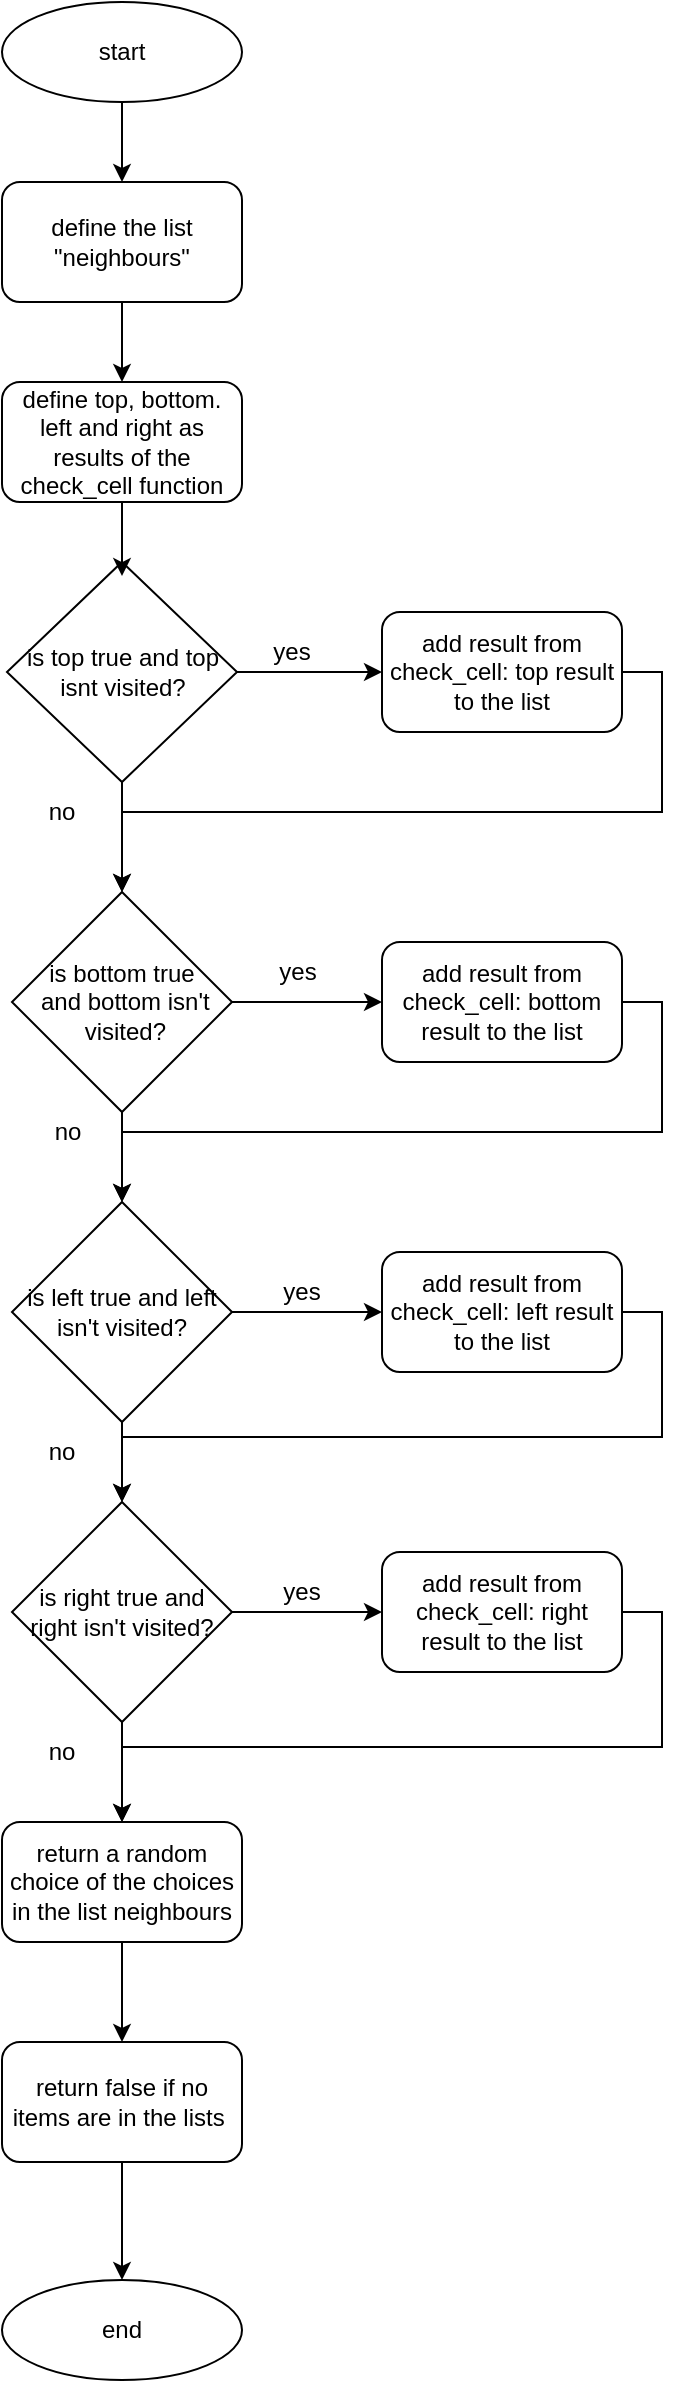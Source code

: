 <mxfile version="24.8.0">
  <diagram id="C5RBs43oDa-KdzZeNtuy" name="Page-1">
    <mxGraphModel dx="712" dy="745" grid="1" gridSize="10" guides="1" tooltips="1" connect="1" arrows="1" fold="1" page="1" pageScale="1" pageWidth="827" pageHeight="1169" math="0" shadow="0">
      <root>
        <mxCell id="WIyWlLk6GJQsqaUBKTNV-0" />
        <mxCell id="WIyWlLk6GJQsqaUBKTNV-1" parent="WIyWlLk6GJQsqaUBKTNV-0" />
        <mxCell id="EAfGuXRZqebjT4lLK5da-5" style="edgeStyle=orthogonalEdgeStyle;rounded=0;orthogonalLoop=1;jettySize=auto;html=1;exitX=0.5;exitY=1;exitDx=0;exitDy=0;" edge="1" parent="WIyWlLk6GJQsqaUBKTNV-1" source="EAfGuXRZqebjT4lLK5da-0" target="EAfGuXRZqebjT4lLK5da-1">
          <mxGeometry relative="1" as="geometry" />
        </mxCell>
        <mxCell id="EAfGuXRZqebjT4lLK5da-0" value="start" style="ellipse;whiteSpace=wrap;html=1;" vertex="1" parent="WIyWlLk6GJQsqaUBKTNV-1">
          <mxGeometry x="330" y="30" width="120" height="50" as="geometry" />
        </mxCell>
        <mxCell id="EAfGuXRZqebjT4lLK5da-6" style="edgeStyle=orthogonalEdgeStyle;rounded=0;orthogonalLoop=1;jettySize=auto;html=1;exitX=0.5;exitY=1;exitDx=0;exitDy=0;" edge="1" parent="WIyWlLk6GJQsqaUBKTNV-1" source="EAfGuXRZqebjT4lLK5da-1" target="EAfGuXRZqebjT4lLK5da-2">
          <mxGeometry relative="1" as="geometry" />
        </mxCell>
        <mxCell id="EAfGuXRZqebjT4lLK5da-1" value="define the list &quot;neighbours&quot;" style="rounded=1;whiteSpace=wrap;html=1;" vertex="1" parent="WIyWlLk6GJQsqaUBKTNV-1">
          <mxGeometry x="330" y="120" width="120" height="60" as="geometry" />
        </mxCell>
        <mxCell id="EAfGuXRZqebjT4lLK5da-2" value="define top, bottom. left and right as results of the check_cell function" style="rounded=1;whiteSpace=wrap;html=1;" vertex="1" parent="WIyWlLk6GJQsqaUBKTNV-1">
          <mxGeometry x="330" y="220" width="120" height="60" as="geometry" />
        </mxCell>
        <mxCell id="EAfGuXRZqebjT4lLK5da-16" style="edgeStyle=orthogonalEdgeStyle;rounded=0;orthogonalLoop=1;jettySize=auto;html=1;exitX=1;exitY=0.5;exitDx=0;exitDy=0;entryX=0;entryY=0.5;entryDx=0;entryDy=0;" edge="1" parent="WIyWlLk6GJQsqaUBKTNV-1" source="EAfGuXRZqebjT4lLK5da-3" target="EAfGuXRZqebjT4lLK5da-9">
          <mxGeometry relative="1" as="geometry" />
        </mxCell>
        <mxCell id="EAfGuXRZqebjT4lLK5da-18" style="edgeStyle=orthogonalEdgeStyle;rounded=0;orthogonalLoop=1;jettySize=auto;html=1;exitX=0.5;exitY=1;exitDx=0;exitDy=0;entryX=0.5;entryY=0;entryDx=0;entryDy=0;" edge="1" parent="WIyWlLk6GJQsqaUBKTNV-1" source="EAfGuXRZqebjT4lLK5da-3" target="EAfGuXRZqebjT4lLK5da-10">
          <mxGeometry relative="1" as="geometry" />
        </mxCell>
        <mxCell id="EAfGuXRZqebjT4lLK5da-3" value="is top true and top isnt visited?" style="rhombus;whiteSpace=wrap;html=1;" vertex="1" parent="WIyWlLk6GJQsqaUBKTNV-1">
          <mxGeometry x="332.5" y="310" width="115" height="110" as="geometry" />
        </mxCell>
        <mxCell id="EAfGuXRZqebjT4lLK5da-8" style="edgeStyle=orthogonalEdgeStyle;rounded=0;orthogonalLoop=1;jettySize=auto;html=1;exitX=0.5;exitY=1;exitDx=0;exitDy=0;entryX=0.5;entryY=0.064;entryDx=0;entryDy=0;entryPerimeter=0;" edge="1" parent="WIyWlLk6GJQsqaUBKTNV-1" source="EAfGuXRZqebjT4lLK5da-2" target="EAfGuXRZqebjT4lLK5da-3">
          <mxGeometry relative="1" as="geometry" />
        </mxCell>
        <mxCell id="EAfGuXRZqebjT4lLK5da-24" style="edgeStyle=orthogonalEdgeStyle;rounded=0;orthogonalLoop=1;jettySize=auto;html=1;exitX=1;exitY=0.5;exitDx=0;exitDy=0;entryX=0.5;entryY=0;entryDx=0;entryDy=0;" edge="1" parent="WIyWlLk6GJQsqaUBKTNV-1" source="EAfGuXRZqebjT4lLK5da-9" target="EAfGuXRZqebjT4lLK5da-10">
          <mxGeometry relative="1" as="geometry" />
        </mxCell>
        <mxCell id="EAfGuXRZqebjT4lLK5da-9" value="add result from check_cell: top result to the list" style="rounded=1;whiteSpace=wrap;html=1;" vertex="1" parent="WIyWlLk6GJQsqaUBKTNV-1">
          <mxGeometry x="520" y="335" width="120" height="60" as="geometry" />
        </mxCell>
        <mxCell id="EAfGuXRZqebjT4lLK5da-19" style="edgeStyle=orthogonalEdgeStyle;rounded=0;orthogonalLoop=1;jettySize=auto;html=1;" edge="1" parent="WIyWlLk6GJQsqaUBKTNV-1" source="EAfGuXRZqebjT4lLK5da-10" target="EAfGuXRZqebjT4lLK5da-12">
          <mxGeometry relative="1" as="geometry" />
        </mxCell>
        <mxCell id="EAfGuXRZqebjT4lLK5da-21" style="edgeStyle=orthogonalEdgeStyle;rounded=0;orthogonalLoop=1;jettySize=auto;html=1;exitX=1;exitY=0.5;exitDx=0;exitDy=0;entryX=0;entryY=0.5;entryDx=0;entryDy=0;" edge="1" parent="WIyWlLk6GJQsqaUBKTNV-1" source="EAfGuXRZqebjT4lLK5da-10" target="EAfGuXRZqebjT4lLK5da-11">
          <mxGeometry relative="1" as="geometry" />
        </mxCell>
        <mxCell id="EAfGuXRZqebjT4lLK5da-10" value="is bottom true&lt;div&gt;&amp;nbsp;and bottom isn&#39;t&lt;div&gt;&amp;nbsp;visited?&lt;/div&gt;&lt;/div&gt;" style="rhombus;whiteSpace=wrap;html=1;" vertex="1" parent="WIyWlLk6GJQsqaUBKTNV-1">
          <mxGeometry x="335" y="475" width="110" height="110" as="geometry" />
        </mxCell>
        <mxCell id="EAfGuXRZqebjT4lLK5da-27" style="edgeStyle=orthogonalEdgeStyle;rounded=0;orthogonalLoop=1;jettySize=auto;html=1;exitX=1;exitY=0.5;exitDx=0;exitDy=0;" edge="1" parent="WIyWlLk6GJQsqaUBKTNV-1" source="EAfGuXRZqebjT4lLK5da-11" target="EAfGuXRZqebjT4lLK5da-12">
          <mxGeometry relative="1" as="geometry" />
        </mxCell>
        <mxCell id="EAfGuXRZqebjT4lLK5da-11" value="add result from check_cell: bottom result to the list" style="rounded=1;whiteSpace=wrap;html=1;" vertex="1" parent="WIyWlLk6GJQsqaUBKTNV-1">
          <mxGeometry x="520" y="500" width="120" height="60" as="geometry" />
        </mxCell>
        <mxCell id="EAfGuXRZqebjT4lLK5da-20" style="edgeStyle=orthogonalEdgeStyle;rounded=0;orthogonalLoop=1;jettySize=auto;html=1;" edge="1" parent="WIyWlLk6GJQsqaUBKTNV-1" source="EAfGuXRZqebjT4lLK5da-12" target="EAfGuXRZqebjT4lLK5da-14">
          <mxGeometry relative="1" as="geometry" />
        </mxCell>
        <mxCell id="EAfGuXRZqebjT4lLK5da-22" style="edgeStyle=orthogonalEdgeStyle;rounded=0;orthogonalLoop=1;jettySize=auto;html=1;exitX=1;exitY=0.5;exitDx=0;exitDy=0;" edge="1" parent="WIyWlLk6GJQsqaUBKTNV-1" source="EAfGuXRZqebjT4lLK5da-12" target="EAfGuXRZqebjT4lLK5da-13">
          <mxGeometry relative="1" as="geometry" />
        </mxCell>
        <mxCell id="EAfGuXRZqebjT4lLK5da-12" value="is left true and left isn&#39;t visited?" style="rhombus;whiteSpace=wrap;html=1;" vertex="1" parent="WIyWlLk6GJQsqaUBKTNV-1">
          <mxGeometry x="335" y="630" width="110" height="110" as="geometry" />
        </mxCell>
        <mxCell id="EAfGuXRZqebjT4lLK5da-38" style="edgeStyle=orthogonalEdgeStyle;rounded=0;orthogonalLoop=1;jettySize=auto;html=1;exitX=1;exitY=0.5;exitDx=0;exitDy=0;" edge="1" parent="WIyWlLk6GJQsqaUBKTNV-1" source="EAfGuXRZqebjT4lLK5da-13" target="EAfGuXRZqebjT4lLK5da-14">
          <mxGeometry relative="1" as="geometry" />
        </mxCell>
        <mxCell id="EAfGuXRZqebjT4lLK5da-13" value="add result from check_cell: left result to the list" style="rounded=1;whiteSpace=wrap;html=1;" vertex="1" parent="WIyWlLk6GJQsqaUBKTNV-1">
          <mxGeometry x="520" y="655" width="120" height="60" as="geometry" />
        </mxCell>
        <mxCell id="EAfGuXRZqebjT4lLK5da-23" style="edgeStyle=orthogonalEdgeStyle;rounded=0;orthogonalLoop=1;jettySize=auto;html=1;exitX=1;exitY=0.5;exitDx=0;exitDy=0;" edge="1" parent="WIyWlLk6GJQsqaUBKTNV-1" source="EAfGuXRZqebjT4lLK5da-14" target="EAfGuXRZqebjT4lLK5da-15">
          <mxGeometry relative="1" as="geometry" />
        </mxCell>
        <mxCell id="EAfGuXRZqebjT4lLK5da-42" style="edgeStyle=orthogonalEdgeStyle;rounded=0;orthogonalLoop=1;jettySize=auto;html=1;" edge="1" parent="WIyWlLk6GJQsqaUBKTNV-1" source="EAfGuXRZqebjT4lLK5da-14" target="EAfGuXRZqebjT4lLK5da-39">
          <mxGeometry relative="1" as="geometry" />
        </mxCell>
        <mxCell id="EAfGuXRZqebjT4lLK5da-14" value="is right true and right isn&#39;t visited?" style="rhombus;whiteSpace=wrap;html=1;" vertex="1" parent="WIyWlLk6GJQsqaUBKTNV-1">
          <mxGeometry x="335" y="780" width="110" height="110" as="geometry" />
        </mxCell>
        <mxCell id="EAfGuXRZqebjT4lLK5da-47" style="edgeStyle=orthogonalEdgeStyle;rounded=0;orthogonalLoop=1;jettySize=auto;html=1;exitX=1;exitY=0.5;exitDx=0;exitDy=0;entryX=0.5;entryY=0;entryDx=0;entryDy=0;" edge="1" parent="WIyWlLk6GJQsqaUBKTNV-1" source="EAfGuXRZqebjT4lLK5da-15" target="EAfGuXRZqebjT4lLK5da-39">
          <mxGeometry relative="1" as="geometry" />
        </mxCell>
        <mxCell id="EAfGuXRZqebjT4lLK5da-15" value="add result from check_cell: right result to the list" style="rounded=1;whiteSpace=wrap;html=1;" vertex="1" parent="WIyWlLk6GJQsqaUBKTNV-1">
          <mxGeometry x="520" y="805" width="120" height="60" as="geometry" />
        </mxCell>
        <mxCell id="EAfGuXRZqebjT4lLK5da-30" value="yes" style="text;html=1;align=center;verticalAlign=middle;whiteSpace=wrap;rounded=0;" vertex="1" parent="WIyWlLk6GJQsqaUBKTNV-1">
          <mxGeometry x="445" y="340" width="60" height="30" as="geometry" />
        </mxCell>
        <mxCell id="EAfGuXRZqebjT4lLK5da-31" value="yes" style="text;html=1;align=center;verticalAlign=middle;whiteSpace=wrap;rounded=0;" vertex="1" parent="WIyWlLk6GJQsqaUBKTNV-1">
          <mxGeometry x="447.5" y="500" width="60" height="30" as="geometry" />
        </mxCell>
        <mxCell id="EAfGuXRZqebjT4lLK5da-32" value="yes" style="text;html=1;align=center;verticalAlign=middle;whiteSpace=wrap;rounded=0;" vertex="1" parent="WIyWlLk6GJQsqaUBKTNV-1">
          <mxGeometry x="450" y="660" width="60" height="30" as="geometry" />
        </mxCell>
        <mxCell id="EAfGuXRZqebjT4lLK5da-33" value="yes" style="text;html=1;align=center;verticalAlign=middle;whiteSpace=wrap;rounded=0;" vertex="1" parent="WIyWlLk6GJQsqaUBKTNV-1">
          <mxGeometry x="450" y="810" width="60" height="30" as="geometry" />
        </mxCell>
        <mxCell id="EAfGuXRZqebjT4lLK5da-34" value="no" style="text;html=1;align=center;verticalAlign=middle;whiteSpace=wrap;rounded=0;" vertex="1" parent="WIyWlLk6GJQsqaUBKTNV-1">
          <mxGeometry x="330" y="420" width="60" height="30" as="geometry" />
        </mxCell>
        <mxCell id="EAfGuXRZqebjT4lLK5da-35" value="no" style="text;html=1;align=center;verticalAlign=middle;whiteSpace=wrap;rounded=0;" vertex="1" parent="WIyWlLk6GJQsqaUBKTNV-1">
          <mxGeometry x="332.5" y="580" width="60" height="30" as="geometry" />
        </mxCell>
        <mxCell id="EAfGuXRZqebjT4lLK5da-36" value="no" style="text;html=1;align=center;verticalAlign=middle;whiteSpace=wrap;rounded=0;" vertex="1" parent="WIyWlLk6GJQsqaUBKTNV-1">
          <mxGeometry x="330" y="740" width="60" height="30" as="geometry" />
        </mxCell>
        <mxCell id="EAfGuXRZqebjT4lLK5da-43" style="edgeStyle=orthogonalEdgeStyle;rounded=0;orthogonalLoop=1;jettySize=auto;html=1;" edge="1" parent="WIyWlLk6GJQsqaUBKTNV-1" source="EAfGuXRZqebjT4lLK5da-39" target="EAfGuXRZqebjT4lLK5da-40">
          <mxGeometry relative="1" as="geometry" />
        </mxCell>
        <mxCell id="EAfGuXRZqebjT4lLK5da-39" value="return a random choice of the choices in the list neighbours" style="rounded=1;whiteSpace=wrap;html=1;" vertex="1" parent="WIyWlLk6GJQsqaUBKTNV-1">
          <mxGeometry x="330" y="940" width="120" height="60" as="geometry" />
        </mxCell>
        <mxCell id="EAfGuXRZqebjT4lLK5da-44" style="edgeStyle=orthogonalEdgeStyle;rounded=0;orthogonalLoop=1;jettySize=auto;html=1;exitX=0.5;exitY=1;exitDx=0;exitDy=0;" edge="1" parent="WIyWlLk6GJQsqaUBKTNV-1" source="EAfGuXRZqebjT4lLK5da-40" target="EAfGuXRZqebjT4lLK5da-41">
          <mxGeometry relative="1" as="geometry" />
        </mxCell>
        <mxCell id="EAfGuXRZqebjT4lLK5da-40" value="return false if no items are in the lists&amp;nbsp;" style="rounded=1;whiteSpace=wrap;html=1;" vertex="1" parent="WIyWlLk6GJQsqaUBKTNV-1">
          <mxGeometry x="330" y="1050" width="120" height="60" as="geometry" />
        </mxCell>
        <mxCell id="EAfGuXRZqebjT4lLK5da-41" value="end" style="ellipse;whiteSpace=wrap;html=1;" vertex="1" parent="WIyWlLk6GJQsqaUBKTNV-1">
          <mxGeometry x="330" y="1169" width="120" height="50" as="geometry" />
        </mxCell>
        <mxCell id="EAfGuXRZqebjT4lLK5da-48" value="no" style="text;html=1;align=center;verticalAlign=middle;whiteSpace=wrap;rounded=0;" vertex="1" parent="WIyWlLk6GJQsqaUBKTNV-1">
          <mxGeometry x="330" y="890" width="60" height="30" as="geometry" />
        </mxCell>
      </root>
    </mxGraphModel>
  </diagram>
</mxfile>
